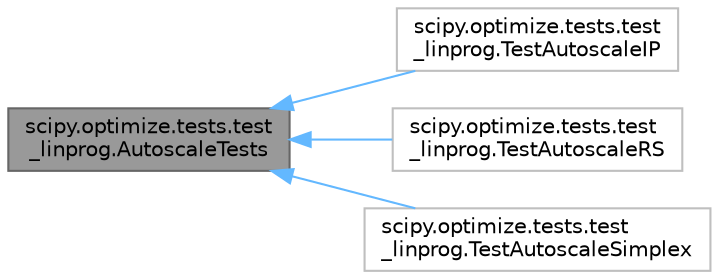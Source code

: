 digraph "scipy.optimize.tests.test_linprog.AutoscaleTests"
{
 // LATEX_PDF_SIZE
  bgcolor="transparent";
  edge [fontname=Helvetica,fontsize=10,labelfontname=Helvetica,labelfontsize=10];
  node [fontname=Helvetica,fontsize=10,shape=box,height=0.2,width=0.4];
  rankdir="LR";
  Node1 [id="Node000001",label="scipy.optimize.tests.test\l_linprog.AutoscaleTests",height=0.2,width=0.4,color="gray40", fillcolor="grey60", style="filled", fontcolor="black",tooltip=" "];
  Node1 -> Node2 [id="edge1_Node000001_Node000002",dir="back",color="steelblue1",style="solid",tooltip=" "];
  Node2 [id="Node000002",label="scipy.optimize.tests.test\l_linprog.TestAutoscaleIP",height=0.2,width=0.4,color="grey75", fillcolor="white", style="filled",URL="$de/d55/classscipy_1_1optimize_1_1tests_1_1test__linprog_1_1TestAutoscaleIP.html",tooltip=" "];
  Node1 -> Node3 [id="edge2_Node000001_Node000003",dir="back",color="steelblue1",style="solid",tooltip=" "];
  Node3 [id="Node000003",label="scipy.optimize.tests.test\l_linprog.TestAutoscaleRS",height=0.2,width=0.4,color="grey75", fillcolor="white", style="filled",URL="$d1/d7e/classscipy_1_1optimize_1_1tests_1_1test__linprog_1_1TestAutoscaleRS.html",tooltip=" "];
  Node1 -> Node4 [id="edge3_Node000001_Node000004",dir="back",color="steelblue1",style="solid",tooltip=" "];
  Node4 [id="Node000004",label="scipy.optimize.tests.test\l_linprog.TestAutoscaleSimplex",height=0.2,width=0.4,color="grey75", fillcolor="white", style="filled",URL="$d5/d98/classscipy_1_1optimize_1_1tests_1_1test__linprog_1_1TestAutoscaleSimplex.html",tooltip=" "];
}
